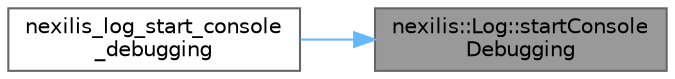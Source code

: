 digraph "nexilis::Log::startConsoleDebugging"
{
 // LATEX_PDF_SIZE
  bgcolor="transparent";
  edge [fontname=Helvetica,fontsize=10,labelfontname=Helvetica,labelfontsize=10];
  node [fontname=Helvetica,fontsize=10,shape=box,height=0.2,width=0.4];
  rankdir="RL";
  Node1 [id="Node000001",label="nexilis::Log::startConsole\lDebugging",height=0.2,width=0.4,color="gray40", fillcolor="grey60", style="filled", fontcolor="black",tooltip="Start static console logging setup with all log levels."];
  Node1 -> Node2 [id="edge1_Node000001_Node000002",dir="back",color="steelblue1",style="solid",tooltip=" "];
  Node2 [id="Node000002",label="nexilis_log_start_console\l_debugging",height=0.2,width=0.4,color="grey40", fillcolor="white", style="filled",URL="$dc/dee/log__c_8cc.html#a5ef1272405aba83bd5cfc1b0d907b011",tooltip=" "];
}
